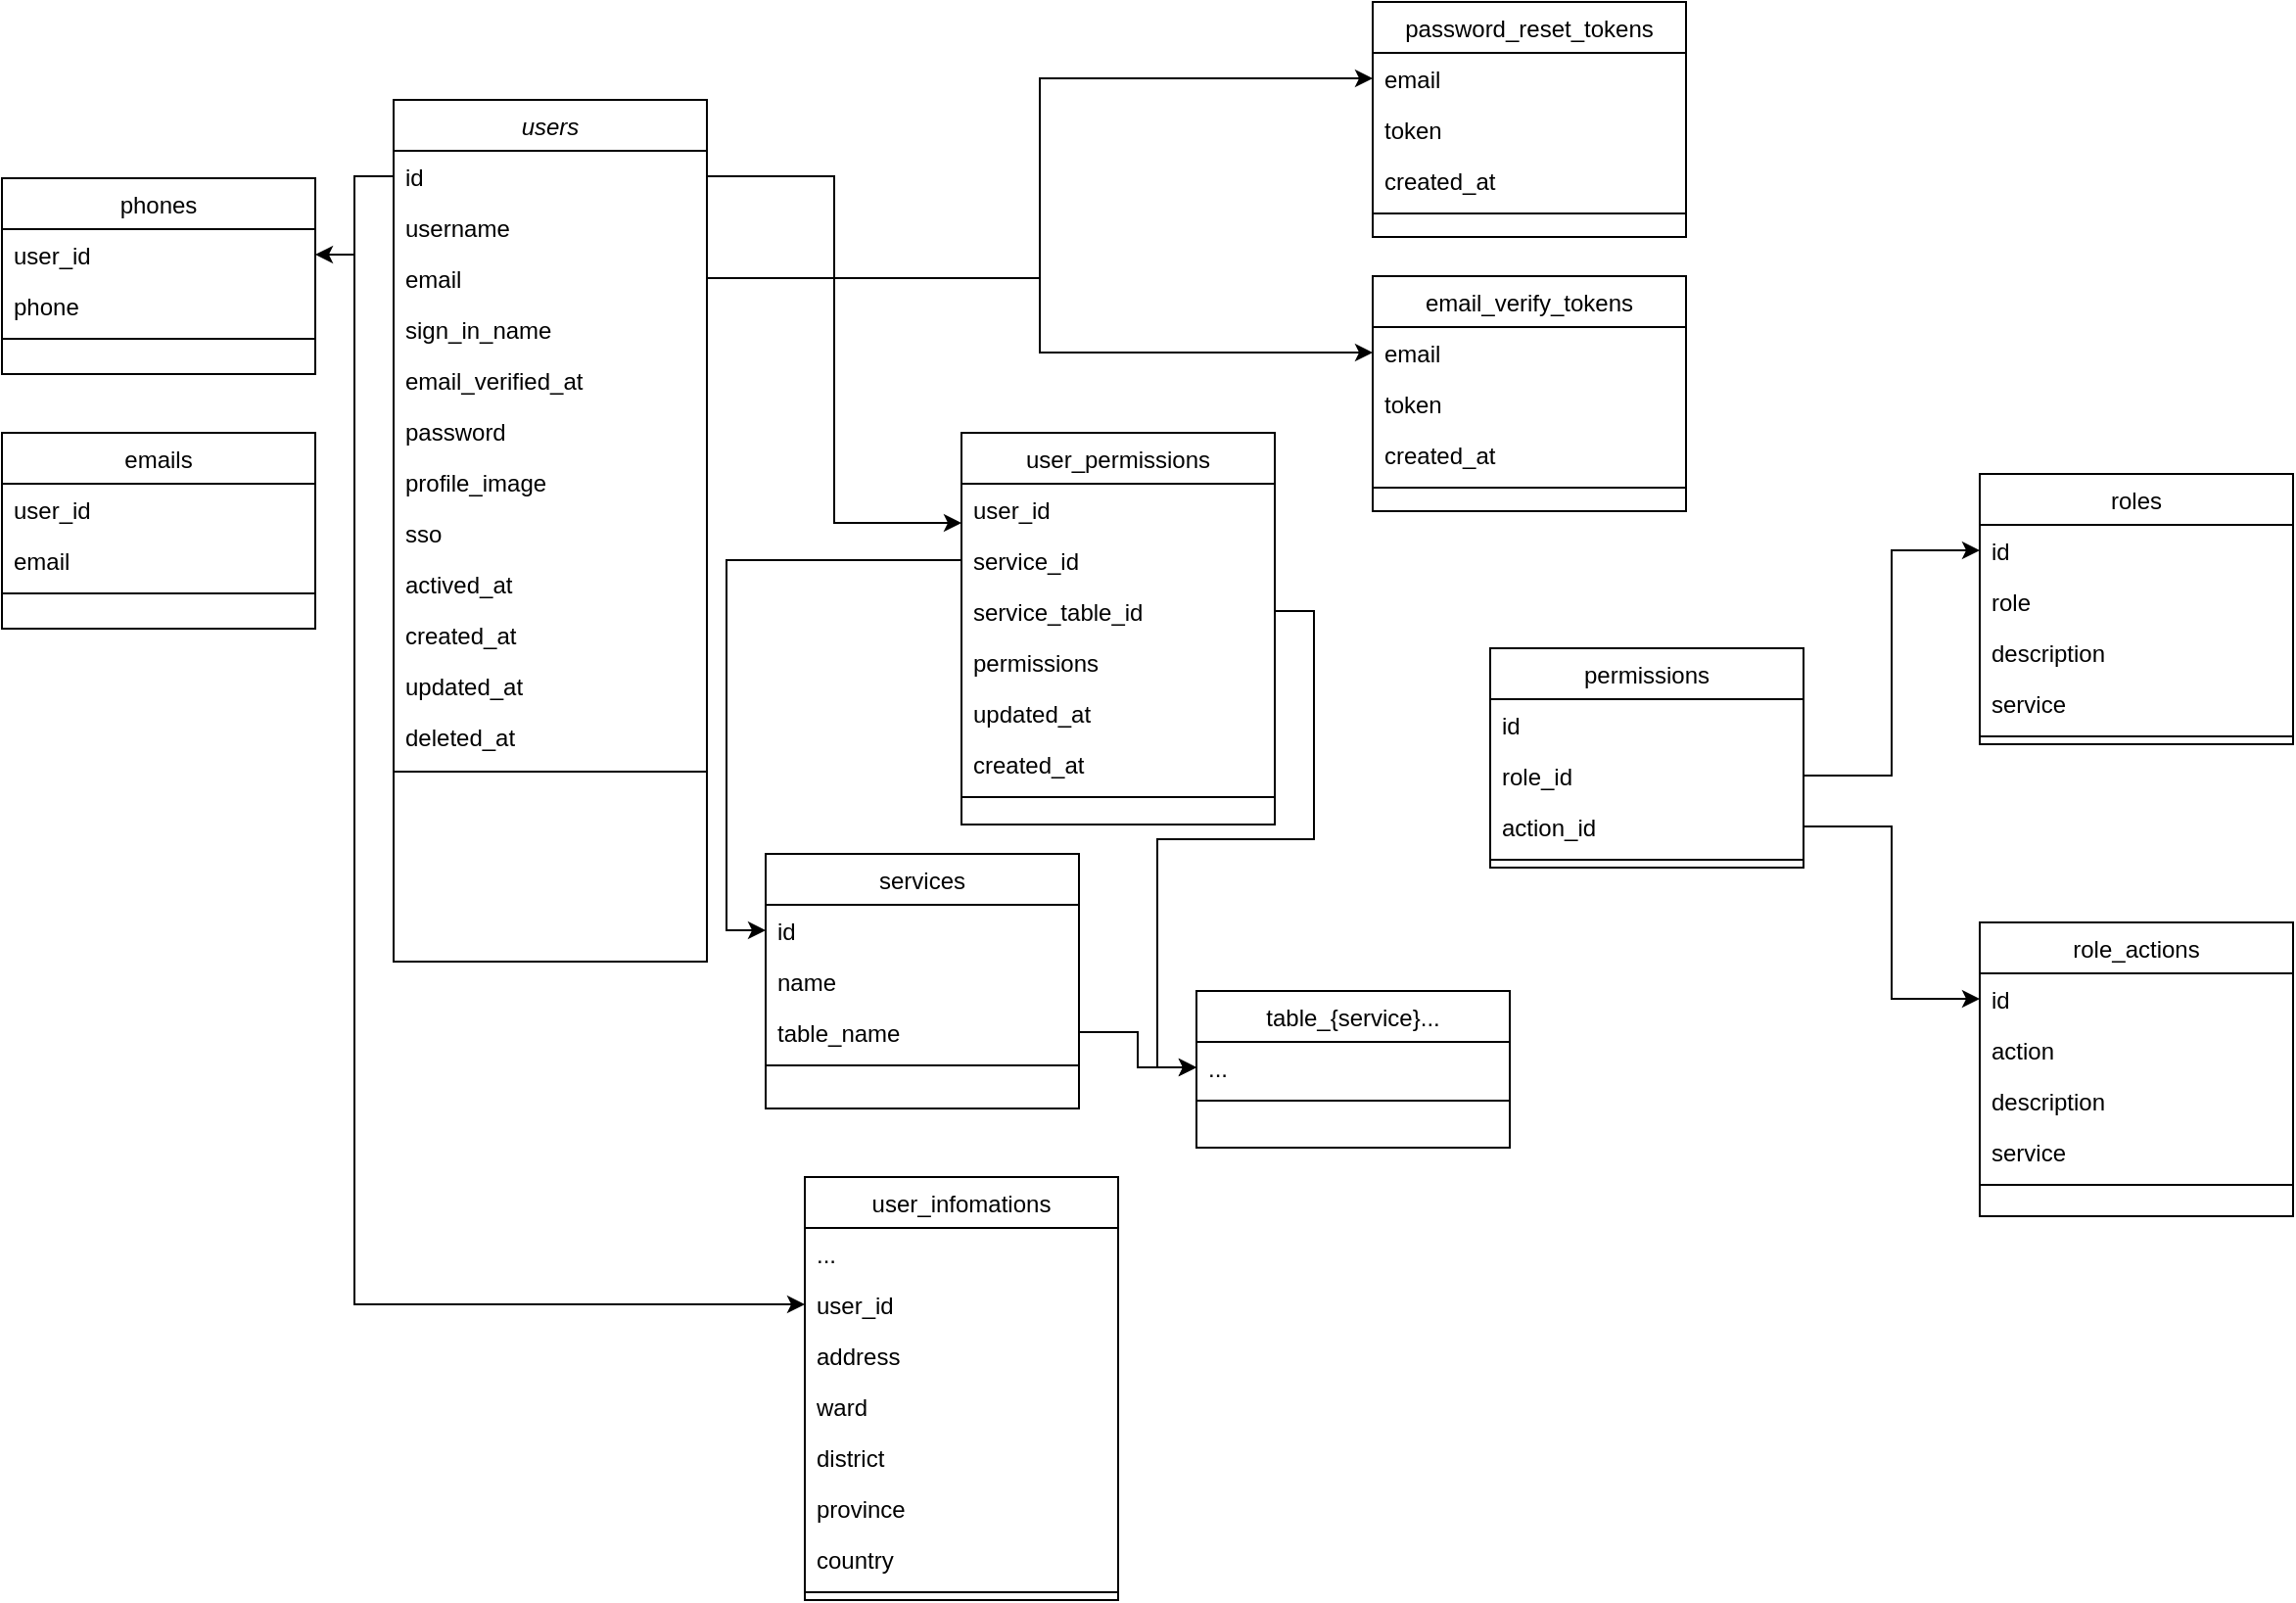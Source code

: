 <mxfile version="21.3.2" type="github">
  <diagram id="C5RBs43oDa-KdzZeNtuy" name="Page-1">
    <mxGraphModel dx="2261" dy="820" grid="1" gridSize="10" guides="1" tooltips="1" connect="1" arrows="1" fold="1" page="1" pageScale="1" pageWidth="827" pageHeight="1169" math="0" shadow="0">
      <root>
        <mxCell id="WIyWlLk6GJQsqaUBKTNV-0" />
        <mxCell id="WIyWlLk6GJQsqaUBKTNV-1" parent="WIyWlLk6GJQsqaUBKTNV-0" />
        <mxCell id="zkfFHV4jXpPFQw0GAbJ--0" value="users" style="swimlane;fontStyle=2;align=center;verticalAlign=top;childLayout=stackLayout;horizontal=1;startSize=26;horizontalStack=0;resizeParent=1;resizeLast=0;collapsible=1;marginBottom=0;rounded=0;shadow=0;strokeWidth=1;" parent="WIyWlLk6GJQsqaUBKTNV-1" vertex="1">
          <mxGeometry x="-170" y="70" width="160" height="440" as="geometry">
            <mxRectangle x="230" y="140" width="160" height="26" as="alternateBounds" />
          </mxGeometry>
        </mxCell>
        <mxCell id="RLbmCJfDcxpcLF4Z7R00-51" value="id" style="text;align=left;verticalAlign=top;spacingLeft=4;spacingRight=4;overflow=hidden;rotatable=0;points=[[0,0.5],[1,0.5]];portConstraint=eastwest;" vertex="1" parent="zkfFHV4jXpPFQw0GAbJ--0">
          <mxGeometry y="26" width="160" height="26" as="geometry" />
        </mxCell>
        <mxCell id="zkfFHV4jXpPFQw0GAbJ--1" value="username" style="text;align=left;verticalAlign=top;spacingLeft=4;spacingRight=4;overflow=hidden;rotatable=0;points=[[0,0.5],[1,0.5]];portConstraint=eastwest;" parent="zkfFHV4jXpPFQw0GAbJ--0" vertex="1">
          <mxGeometry y="52" width="160" height="26" as="geometry" />
        </mxCell>
        <mxCell id="zkfFHV4jXpPFQw0GAbJ--2" value="email" style="text;align=left;verticalAlign=top;spacingLeft=4;spacingRight=4;overflow=hidden;rotatable=0;points=[[0,0.5],[1,0.5]];portConstraint=eastwest;rounded=0;shadow=0;html=0;" parent="zkfFHV4jXpPFQw0GAbJ--0" vertex="1">
          <mxGeometry y="78" width="160" height="26" as="geometry" />
        </mxCell>
        <mxCell id="zkfFHV4jXpPFQw0GAbJ--3" value="sign_in_name" style="text;align=left;verticalAlign=top;spacingLeft=4;spacingRight=4;overflow=hidden;rotatable=0;points=[[0,0.5],[1,0.5]];portConstraint=eastwest;rounded=0;shadow=0;html=0;" parent="zkfFHV4jXpPFQw0GAbJ--0" vertex="1">
          <mxGeometry y="104" width="160" height="26" as="geometry" />
        </mxCell>
        <mxCell id="zkfFHV4jXpPFQw0GAbJ--5" value="email_verified_at" style="text;align=left;verticalAlign=top;spacingLeft=4;spacingRight=4;overflow=hidden;rotatable=0;points=[[0,0.5],[1,0.5]];portConstraint=eastwest;" parent="zkfFHV4jXpPFQw0GAbJ--0" vertex="1">
          <mxGeometry y="130" width="160" height="26" as="geometry" />
        </mxCell>
        <mxCell id="RLbmCJfDcxpcLF4Z7R00-2" value="password" style="text;align=left;verticalAlign=top;spacingLeft=4;spacingRight=4;overflow=hidden;rotatable=0;points=[[0,0.5],[1,0.5]];portConstraint=eastwest;" vertex="1" parent="zkfFHV4jXpPFQw0GAbJ--0">
          <mxGeometry y="156" width="160" height="26" as="geometry" />
        </mxCell>
        <mxCell id="RLbmCJfDcxpcLF4Z7R00-3" value="profile_image" style="text;align=left;verticalAlign=top;spacingLeft=4;spacingRight=4;overflow=hidden;rotatable=0;points=[[0,0.5],[1,0.5]];portConstraint=eastwest;" vertex="1" parent="zkfFHV4jXpPFQw0GAbJ--0">
          <mxGeometry y="182" width="160" height="26" as="geometry" />
        </mxCell>
        <mxCell id="RLbmCJfDcxpcLF4Z7R00-6" value="sso" style="text;align=left;verticalAlign=top;spacingLeft=4;spacingRight=4;overflow=hidden;rotatable=0;points=[[0,0.5],[1,0.5]];portConstraint=eastwest;" vertex="1" parent="zkfFHV4jXpPFQw0GAbJ--0">
          <mxGeometry y="208" width="160" height="26" as="geometry" />
        </mxCell>
        <mxCell id="RLbmCJfDcxpcLF4Z7R00-12" value="actived_at" style="text;align=left;verticalAlign=top;spacingLeft=4;spacingRight=4;overflow=hidden;rotatable=0;points=[[0,0.5],[1,0.5]];portConstraint=eastwest;rounded=0;shadow=0;html=0;" vertex="1" parent="zkfFHV4jXpPFQw0GAbJ--0">
          <mxGeometry y="234" width="160" height="26" as="geometry" />
        </mxCell>
        <mxCell id="RLbmCJfDcxpcLF4Z7R00-9" value="created_at" style="text;align=left;verticalAlign=top;spacingLeft=4;spacingRight=4;overflow=hidden;rotatable=0;points=[[0,0.5],[1,0.5]];portConstraint=eastwest;rounded=0;shadow=0;html=0;" vertex="1" parent="zkfFHV4jXpPFQw0GAbJ--0">
          <mxGeometry y="260" width="160" height="26" as="geometry" />
        </mxCell>
        <mxCell id="RLbmCJfDcxpcLF4Z7R00-10" value="updated_at" style="text;align=left;verticalAlign=top;spacingLeft=4;spacingRight=4;overflow=hidden;rotatable=0;points=[[0,0.5],[1,0.5]];portConstraint=eastwest;rounded=0;shadow=0;html=0;" vertex="1" parent="zkfFHV4jXpPFQw0GAbJ--0">
          <mxGeometry y="286" width="160" height="26" as="geometry" />
        </mxCell>
        <mxCell id="RLbmCJfDcxpcLF4Z7R00-11" value="deleted_at" style="text;align=left;verticalAlign=top;spacingLeft=4;spacingRight=4;overflow=hidden;rotatable=0;points=[[0,0.5],[1,0.5]];portConstraint=eastwest;rounded=0;shadow=0;html=0;" vertex="1" parent="zkfFHV4jXpPFQw0GAbJ--0">
          <mxGeometry y="312" width="160" height="26" as="geometry" />
        </mxCell>
        <mxCell id="zkfFHV4jXpPFQw0GAbJ--4" value="" style="line;html=1;strokeWidth=1;align=left;verticalAlign=middle;spacingTop=-1;spacingLeft=3;spacingRight=3;rotatable=0;labelPosition=right;points=[];portConstraint=eastwest;" parent="zkfFHV4jXpPFQw0GAbJ--0" vertex="1">
          <mxGeometry y="338" width="160" height="10" as="geometry" />
        </mxCell>
        <mxCell id="zkfFHV4jXpPFQw0GAbJ--6" value="roles" style="swimlane;fontStyle=0;align=center;verticalAlign=top;childLayout=stackLayout;horizontal=1;startSize=26;horizontalStack=0;resizeParent=1;resizeLast=0;collapsible=1;marginBottom=0;rounded=0;shadow=0;strokeWidth=1;" parent="WIyWlLk6GJQsqaUBKTNV-1" vertex="1">
          <mxGeometry x="640" y="261" width="160" height="138" as="geometry">
            <mxRectangle x="130" y="380" width="160" height="26" as="alternateBounds" />
          </mxGeometry>
        </mxCell>
        <mxCell id="zkfFHV4jXpPFQw0GAbJ--7" value="id" style="text;align=left;verticalAlign=top;spacingLeft=4;spacingRight=4;overflow=hidden;rotatable=0;points=[[0,0.5],[1,0.5]];portConstraint=eastwest;" parent="zkfFHV4jXpPFQw0GAbJ--6" vertex="1">
          <mxGeometry y="26" width="160" height="26" as="geometry" />
        </mxCell>
        <mxCell id="zkfFHV4jXpPFQw0GAbJ--8" value="role" style="text;align=left;verticalAlign=top;spacingLeft=4;spacingRight=4;overflow=hidden;rotatable=0;points=[[0,0.5],[1,0.5]];portConstraint=eastwest;rounded=0;shadow=0;html=0;" parent="zkfFHV4jXpPFQw0GAbJ--6" vertex="1">
          <mxGeometry y="52" width="160" height="26" as="geometry" />
        </mxCell>
        <mxCell id="RLbmCJfDcxpcLF4Z7R00-55" value="description" style="text;align=left;verticalAlign=top;spacingLeft=4;spacingRight=4;overflow=hidden;rotatable=0;points=[[0,0.5],[1,0.5]];portConstraint=eastwest;rounded=0;shadow=0;html=0;" vertex="1" parent="zkfFHV4jXpPFQw0GAbJ--6">
          <mxGeometry y="78" width="160" height="26" as="geometry" />
        </mxCell>
        <mxCell id="RLbmCJfDcxpcLF4Z7R00-67" value="service" style="text;align=left;verticalAlign=top;spacingLeft=4;spacingRight=4;overflow=hidden;rotatable=0;points=[[0,0.5],[1,0.5]];portConstraint=eastwest;" vertex="1" parent="zkfFHV4jXpPFQw0GAbJ--6">
          <mxGeometry y="104" width="160" height="26" as="geometry" />
        </mxCell>
        <mxCell id="zkfFHV4jXpPFQw0GAbJ--9" value="" style="line;html=1;strokeWidth=1;align=left;verticalAlign=middle;spacingTop=-1;spacingLeft=3;spacingRight=3;rotatable=0;labelPosition=right;points=[];portConstraint=eastwest;" parent="zkfFHV4jXpPFQw0GAbJ--6" vertex="1">
          <mxGeometry y="130" width="160" height="8" as="geometry" />
        </mxCell>
        <mxCell id="RLbmCJfDcxpcLF4Z7R00-20" value="password_reset_tokens" style="swimlane;fontStyle=0;align=center;verticalAlign=top;childLayout=stackLayout;horizontal=1;startSize=26;horizontalStack=0;resizeParent=1;resizeLast=0;collapsible=1;marginBottom=0;rounded=0;shadow=0;strokeWidth=1;" vertex="1" parent="WIyWlLk6GJQsqaUBKTNV-1">
          <mxGeometry x="330" y="20" width="160" height="120" as="geometry">
            <mxRectangle x="550" y="140" width="160" height="26" as="alternateBounds" />
          </mxGeometry>
        </mxCell>
        <mxCell id="RLbmCJfDcxpcLF4Z7R00-21" value="email" style="text;align=left;verticalAlign=top;spacingLeft=4;spacingRight=4;overflow=hidden;rotatable=0;points=[[0,0.5],[1,0.5]];portConstraint=eastwest;" vertex="1" parent="RLbmCJfDcxpcLF4Z7R00-20">
          <mxGeometry y="26" width="160" height="26" as="geometry" />
        </mxCell>
        <mxCell id="RLbmCJfDcxpcLF4Z7R00-22" value="token" style="text;align=left;verticalAlign=top;spacingLeft=4;spacingRight=4;overflow=hidden;rotatable=0;points=[[0,0.5],[1,0.5]];portConstraint=eastwest;rounded=0;shadow=0;html=0;" vertex="1" parent="RLbmCJfDcxpcLF4Z7R00-20">
          <mxGeometry y="52" width="160" height="26" as="geometry" />
        </mxCell>
        <mxCell id="RLbmCJfDcxpcLF4Z7R00-23" value="created_at" style="text;align=left;verticalAlign=top;spacingLeft=4;spacingRight=4;overflow=hidden;rotatable=0;points=[[0,0.5],[1,0.5]];portConstraint=eastwest;rounded=0;shadow=0;html=0;" vertex="1" parent="RLbmCJfDcxpcLF4Z7R00-20">
          <mxGeometry y="78" width="160" height="26" as="geometry" />
        </mxCell>
        <mxCell id="RLbmCJfDcxpcLF4Z7R00-26" value="" style="line;html=1;strokeWidth=1;align=left;verticalAlign=middle;spacingTop=-1;spacingLeft=3;spacingRight=3;rotatable=0;labelPosition=right;points=[];portConstraint=eastwest;" vertex="1" parent="RLbmCJfDcxpcLF4Z7R00-20">
          <mxGeometry y="104" width="160" height="8" as="geometry" />
        </mxCell>
        <mxCell id="RLbmCJfDcxpcLF4Z7R00-29" value="email_verify_tokens" style="swimlane;fontStyle=0;align=center;verticalAlign=top;childLayout=stackLayout;horizontal=1;startSize=26;horizontalStack=0;resizeParent=1;resizeLast=0;collapsible=1;marginBottom=0;rounded=0;shadow=0;strokeWidth=1;" vertex="1" parent="WIyWlLk6GJQsqaUBKTNV-1">
          <mxGeometry x="330" y="160" width="160" height="120" as="geometry">
            <mxRectangle x="340" y="380" width="170" height="26" as="alternateBounds" />
          </mxGeometry>
        </mxCell>
        <mxCell id="RLbmCJfDcxpcLF4Z7R00-30" value="email" style="text;align=left;verticalAlign=top;spacingLeft=4;spacingRight=4;overflow=hidden;rotatable=0;points=[[0,0.5],[1,0.5]];portConstraint=eastwest;" vertex="1" parent="RLbmCJfDcxpcLF4Z7R00-29">
          <mxGeometry y="26" width="160" height="26" as="geometry" />
        </mxCell>
        <mxCell id="RLbmCJfDcxpcLF4Z7R00-32" value="token" style="text;align=left;verticalAlign=top;spacingLeft=4;spacingRight=4;overflow=hidden;rotatable=0;points=[[0,0.5],[1,0.5]];portConstraint=eastwest;rounded=0;shadow=0;html=0;" vertex="1" parent="RLbmCJfDcxpcLF4Z7R00-29">
          <mxGeometry y="52" width="160" height="26" as="geometry" />
        </mxCell>
        <mxCell id="RLbmCJfDcxpcLF4Z7R00-33" value="created_at" style="text;align=left;verticalAlign=top;spacingLeft=4;spacingRight=4;overflow=hidden;rotatable=0;points=[[0,0.5],[1,0.5]];portConstraint=eastwest;rounded=0;shadow=0;html=0;" vertex="1" parent="RLbmCJfDcxpcLF4Z7R00-29">
          <mxGeometry y="78" width="160" height="26" as="geometry" />
        </mxCell>
        <mxCell id="RLbmCJfDcxpcLF4Z7R00-31" value="" style="line;html=1;strokeWidth=1;align=left;verticalAlign=middle;spacingTop=-1;spacingLeft=3;spacingRight=3;rotatable=0;labelPosition=right;points=[];portConstraint=eastwest;" vertex="1" parent="RLbmCJfDcxpcLF4Z7R00-29">
          <mxGeometry y="104" width="160" height="8" as="geometry" />
        </mxCell>
        <mxCell id="RLbmCJfDcxpcLF4Z7R00-34" value="user_permissions" style="swimlane;fontStyle=0;align=center;verticalAlign=top;childLayout=stackLayout;horizontal=1;startSize=26;horizontalStack=0;resizeParent=1;resizeLast=0;collapsible=1;marginBottom=0;rounded=0;shadow=0;strokeWidth=1;" vertex="1" parent="WIyWlLk6GJQsqaUBKTNV-1">
          <mxGeometry x="120" y="240" width="160" height="200" as="geometry">
            <mxRectangle x="340" y="380" width="170" height="26" as="alternateBounds" />
          </mxGeometry>
        </mxCell>
        <mxCell id="RLbmCJfDcxpcLF4Z7R00-35" value="user_id" style="text;align=left;verticalAlign=top;spacingLeft=4;spacingRight=4;overflow=hidden;rotatable=0;points=[[0,0.5],[1,0.5]];portConstraint=eastwest;" vertex="1" parent="RLbmCJfDcxpcLF4Z7R00-34">
          <mxGeometry y="26" width="160" height="26" as="geometry" />
        </mxCell>
        <mxCell id="RLbmCJfDcxpcLF4Z7R00-4" value="service_id" style="text;align=left;verticalAlign=top;spacingLeft=4;spacingRight=4;overflow=hidden;rotatable=0;points=[[0,0.5],[1,0.5]];portConstraint=eastwest;" vertex="1" parent="RLbmCJfDcxpcLF4Z7R00-34">
          <mxGeometry y="52" width="160" height="26" as="geometry" />
        </mxCell>
        <mxCell id="RLbmCJfDcxpcLF4Z7R00-5" value="service_table_id" style="text;align=left;verticalAlign=top;spacingLeft=4;spacingRight=4;overflow=hidden;rotatable=0;points=[[0,0.5],[1,0.5]];portConstraint=eastwest;" vertex="1" parent="RLbmCJfDcxpcLF4Z7R00-34">
          <mxGeometry y="78" width="160" height="26" as="geometry" />
        </mxCell>
        <mxCell id="RLbmCJfDcxpcLF4Z7R00-36" value="permissions" style="text;align=left;verticalAlign=top;spacingLeft=4;spacingRight=4;overflow=hidden;rotatable=0;points=[[0,0.5],[1,0.5]];portConstraint=eastwest;rounded=0;shadow=0;html=0;" vertex="1" parent="RLbmCJfDcxpcLF4Z7R00-34">
          <mxGeometry y="104" width="160" height="26" as="geometry" />
        </mxCell>
        <mxCell id="RLbmCJfDcxpcLF4Z7R00-39" value="updated_at" style="text;align=left;verticalAlign=top;spacingLeft=4;spacingRight=4;overflow=hidden;rotatable=0;points=[[0,0.5],[1,0.5]];portConstraint=eastwest;rounded=0;shadow=0;html=0;" vertex="1" parent="RLbmCJfDcxpcLF4Z7R00-34">
          <mxGeometry y="130" width="160" height="26" as="geometry" />
        </mxCell>
        <mxCell id="RLbmCJfDcxpcLF4Z7R00-37" value="created_at" style="text;align=left;verticalAlign=top;spacingLeft=4;spacingRight=4;overflow=hidden;rotatable=0;points=[[0,0.5],[1,0.5]];portConstraint=eastwest;rounded=0;shadow=0;html=0;" vertex="1" parent="RLbmCJfDcxpcLF4Z7R00-34">
          <mxGeometry y="156" width="160" height="26" as="geometry" />
        </mxCell>
        <mxCell id="RLbmCJfDcxpcLF4Z7R00-38" value="" style="line;html=1;strokeWidth=1;align=left;verticalAlign=middle;spacingTop=-1;spacingLeft=3;spacingRight=3;rotatable=0;labelPosition=right;points=[];portConstraint=eastwest;" vertex="1" parent="RLbmCJfDcxpcLF4Z7R00-34">
          <mxGeometry y="182" width="160" height="8" as="geometry" />
        </mxCell>
        <mxCell id="RLbmCJfDcxpcLF4Z7R00-49" style="edgeStyle=orthogonalEdgeStyle;rounded=0;orthogonalLoop=1;jettySize=auto;html=1;exitX=1;exitY=0.5;exitDx=0;exitDy=0;entryX=0;entryY=0.5;entryDx=0;entryDy=0;" edge="1" parent="WIyWlLk6GJQsqaUBKTNV-1" source="zkfFHV4jXpPFQw0GAbJ--2" target="RLbmCJfDcxpcLF4Z7R00-21">
          <mxGeometry relative="1" as="geometry" />
        </mxCell>
        <mxCell id="RLbmCJfDcxpcLF4Z7R00-50" style="edgeStyle=orthogonalEdgeStyle;rounded=0;orthogonalLoop=1;jettySize=auto;html=1;exitX=1;exitY=0.5;exitDx=0;exitDy=0;entryX=0;entryY=0.5;entryDx=0;entryDy=0;" edge="1" parent="WIyWlLk6GJQsqaUBKTNV-1" source="zkfFHV4jXpPFQw0GAbJ--2" target="RLbmCJfDcxpcLF4Z7R00-30">
          <mxGeometry relative="1" as="geometry" />
        </mxCell>
        <mxCell id="RLbmCJfDcxpcLF4Z7R00-54" style="edgeStyle=orthogonalEdgeStyle;rounded=0;orthogonalLoop=1;jettySize=auto;html=1;exitX=1;exitY=0.5;exitDx=0;exitDy=0;entryX=0;entryY=0.769;entryDx=0;entryDy=0;entryPerimeter=0;" edge="1" parent="WIyWlLk6GJQsqaUBKTNV-1" source="RLbmCJfDcxpcLF4Z7R00-51" target="RLbmCJfDcxpcLF4Z7R00-35">
          <mxGeometry relative="1" as="geometry" />
        </mxCell>
        <mxCell id="RLbmCJfDcxpcLF4Z7R00-56" value="role_actions" style="swimlane;fontStyle=0;align=center;verticalAlign=top;childLayout=stackLayout;horizontal=1;startSize=26;horizontalStack=0;resizeParent=1;resizeLast=0;collapsible=1;marginBottom=0;rounded=0;shadow=0;strokeWidth=1;" vertex="1" parent="WIyWlLk6GJQsqaUBKTNV-1">
          <mxGeometry x="640" y="490" width="160" height="150" as="geometry">
            <mxRectangle x="130" y="380" width="160" height="26" as="alternateBounds" />
          </mxGeometry>
        </mxCell>
        <mxCell id="RLbmCJfDcxpcLF4Z7R00-57" value="id" style="text;align=left;verticalAlign=top;spacingLeft=4;spacingRight=4;overflow=hidden;rotatable=0;points=[[0,0.5],[1,0.5]];portConstraint=eastwest;" vertex="1" parent="RLbmCJfDcxpcLF4Z7R00-56">
          <mxGeometry y="26" width="160" height="26" as="geometry" />
        </mxCell>
        <mxCell id="RLbmCJfDcxpcLF4Z7R00-58" value="action" style="text;align=left;verticalAlign=top;spacingLeft=4;spacingRight=4;overflow=hidden;rotatable=0;points=[[0,0.5],[1,0.5]];portConstraint=eastwest;rounded=0;shadow=0;html=0;" vertex="1" parent="RLbmCJfDcxpcLF4Z7R00-56">
          <mxGeometry y="52" width="160" height="26" as="geometry" />
        </mxCell>
        <mxCell id="RLbmCJfDcxpcLF4Z7R00-59" value="description" style="text;align=left;verticalAlign=top;spacingLeft=4;spacingRight=4;overflow=hidden;rotatable=0;points=[[0,0.5],[1,0.5]];portConstraint=eastwest;rounded=0;shadow=0;html=0;" vertex="1" parent="RLbmCJfDcxpcLF4Z7R00-56">
          <mxGeometry y="78" width="160" height="26" as="geometry" />
        </mxCell>
        <mxCell id="RLbmCJfDcxpcLF4Z7R00-68" value="service" style="text;align=left;verticalAlign=top;spacingLeft=4;spacingRight=4;overflow=hidden;rotatable=0;points=[[0,0.5],[1,0.5]];portConstraint=eastwest;" vertex="1" parent="RLbmCJfDcxpcLF4Z7R00-56">
          <mxGeometry y="104" width="160" height="26" as="geometry" />
        </mxCell>
        <mxCell id="RLbmCJfDcxpcLF4Z7R00-60" value="" style="line;html=1;strokeWidth=1;align=left;verticalAlign=middle;spacingTop=-1;spacingLeft=3;spacingRight=3;rotatable=0;labelPosition=right;points=[];portConstraint=eastwest;" vertex="1" parent="RLbmCJfDcxpcLF4Z7R00-56">
          <mxGeometry y="130" width="160" height="8" as="geometry" />
        </mxCell>
        <mxCell id="RLbmCJfDcxpcLF4Z7R00-61" value="permissions" style="swimlane;fontStyle=0;align=center;verticalAlign=top;childLayout=stackLayout;horizontal=1;startSize=26;horizontalStack=0;resizeParent=1;resizeLast=0;collapsible=1;marginBottom=0;rounded=0;shadow=0;strokeWidth=1;" vertex="1" parent="WIyWlLk6GJQsqaUBKTNV-1">
          <mxGeometry x="390" y="350" width="160" height="112" as="geometry">
            <mxRectangle x="340" y="380" width="170" height="26" as="alternateBounds" />
          </mxGeometry>
        </mxCell>
        <mxCell id="RLbmCJfDcxpcLF4Z7R00-86" value="id" style="text;align=left;verticalAlign=top;spacingLeft=4;spacingRight=4;overflow=hidden;rotatable=0;points=[[0,0.5],[1,0.5]];portConstraint=eastwest;" vertex="1" parent="RLbmCJfDcxpcLF4Z7R00-61">
          <mxGeometry y="26" width="160" height="26" as="geometry" />
        </mxCell>
        <mxCell id="RLbmCJfDcxpcLF4Z7R00-62" value="role_id" style="text;align=left;verticalAlign=top;spacingLeft=4;spacingRight=4;overflow=hidden;rotatable=0;points=[[0,0.5],[1,0.5]];portConstraint=eastwest;" vertex="1" parent="RLbmCJfDcxpcLF4Z7R00-61">
          <mxGeometry y="52" width="160" height="26" as="geometry" />
        </mxCell>
        <mxCell id="RLbmCJfDcxpcLF4Z7R00-64" value="action_id" style="text;align=left;verticalAlign=top;spacingLeft=4;spacingRight=4;overflow=hidden;rotatable=0;points=[[0,0.5],[1,0.5]];portConstraint=eastwest;" vertex="1" parent="RLbmCJfDcxpcLF4Z7R00-61">
          <mxGeometry y="78" width="160" height="26" as="geometry" />
        </mxCell>
        <mxCell id="RLbmCJfDcxpcLF4Z7R00-63" value="" style="line;html=1;strokeWidth=1;align=left;verticalAlign=middle;spacingTop=-1;spacingLeft=3;spacingRight=3;rotatable=0;labelPosition=right;points=[];portConstraint=eastwest;" vertex="1" parent="RLbmCJfDcxpcLF4Z7R00-61">
          <mxGeometry y="104" width="160" height="8" as="geometry" />
        </mxCell>
        <mxCell id="RLbmCJfDcxpcLF4Z7R00-65" style="edgeStyle=orthogonalEdgeStyle;rounded=0;orthogonalLoop=1;jettySize=auto;html=1;exitX=1;exitY=0.5;exitDx=0;exitDy=0;entryX=0;entryY=0.5;entryDx=0;entryDy=0;" edge="1" parent="WIyWlLk6GJQsqaUBKTNV-1" source="RLbmCJfDcxpcLF4Z7R00-62" target="zkfFHV4jXpPFQw0GAbJ--7">
          <mxGeometry relative="1" as="geometry" />
        </mxCell>
        <mxCell id="RLbmCJfDcxpcLF4Z7R00-66" style="edgeStyle=orthogonalEdgeStyle;rounded=0;orthogonalLoop=1;jettySize=auto;html=1;exitX=1;exitY=0.5;exitDx=0;exitDy=0;entryX=0;entryY=0.5;entryDx=0;entryDy=0;" edge="1" parent="WIyWlLk6GJQsqaUBKTNV-1" source="RLbmCJfDcxpcLF4Z7R00-64" target="RLbmCJfDcxpcLF4Z7R00-57">
          <mxGeometry relative="1" as="geometry" />
        </mxCell>
        <mxCell id="RLbmCJfDcxpcLF4Z7R00-69" value="services" style="swimlane;fontStyle=0;align=center;verticalAlign=top;childLayout=stackLayout;horizontal=1;startSize=26;horizontalStack=0;resizeParent=1;resizeLast=0;collapsible=1;marginBottom=0;rounded=0;shadow=0;strokeWidth=1;" vertex="1" parent="WIyWlLk6GJQsqaUBKTNV-1">
          <mxGeometry x="20" y="455" width="160" height="130" as="geometry">
            <mxRectangle x="550" y="140" width="160" height="26" as="alternateBounds" />
          </mxGeometry>
        </mxCell>
        <mxCell id="RLbmCJfDcxpcLF4Z7R00-70" value="id" style="text;align=left;verticalAlign=top;spacingLeft=4;spacingRight=4;overflow=hidden;rotatable=0;points=[[0,0.5],[1,0.5]];portConstraint=eastwest;" vertex="1" parent="RLbmCJfDcxpcLF4Z7R00-69">
          <mxGeometry y="26" width="160" height="26" as="geometry" />
        </mxCell>
        <mxCell id="RLbmCJfDcxpcLF4Z7R00-71" value="name" style="text;align=left;verticalAlign=top;spacingLeft=4;spacingRight=4;overflow=hidden;rotatable=0;points=[[0,0.5],[1,0.5]];portConstraint=eastwest;rounded=0;shadow=0;html=0;" vertex="1" parent="RLbmCJfDcxpcLF4Z7R00-69">
          <mxGeometry y="52" width="160" height="26" as="geometry" />
        </mxCell>
        <mxCell id="RLbmCJfDcxpcLF4Z7R00-72" value="table_name" style="text;align=left;verticalAlign=top;spacingLeft=4;spacingRight=4;overflow=hidden;rotatable=0;points=[[0,0.5],[1,0.5]];portConstraint=eastwest;rounded=0;shadow=0;html=0;" vertex="1" parent="RLbmCJfDcxpcLF4Z7R00-69">
          <mxGeometry y="78" width="160" height="26" as="geometry" />
        </mxCell>
        <mxCell id="RLbmCJfDcxpcLF4Z7R00-75" value="" style="line;html=1;strokeWidth=1;align=left;verticalAlign=middle;spacingTop=-1;spacingLeft=3;spacingRight=3;rotatable=0;labelPosition=right;points=[];portConstraint=eastwest;" vertex="1" parent="RLbmCJfDcxpcLF4Z7R00-69">
          <mxGeometry y="104" width="160" height="8" as="geometry" />
        </mxCell>
        <mxCell id="RLbmCJfDcxpcLF4Z7R00-78" value="table_{service}..." style="swimlane;fontStyle=0;align=center;verticalAlign=top;childLayout=stackLayout;horizontal=1;startSize=26;horizontalStack=0;resizeParent=1;resizeLast=0;collapsible=1;marginBottom=0;rounded=0;shadow=0;strokeWidth=1;" vertex="1" parent="WIyWlLk6GJQsqaUBKTNV-1">
          <mxGeometry x="240" y="525" width="160" height="80" as="geometry">
            <mxRectangle x="550" y="140" width="160" height="26" as="alternateBounds" />
          </mxGeometry>
        </mxCell>
        <mxCell id="RLbmCJfDcxpcLF4Z7R00-81" value="..." style="text;align=left;verticalAlign=top;spacingLeft=4;spacingRight=4;overflow=hidden;rotatable=0;points=[[0,0.5],[1,0.5]];portConstraint=eastwest;rounded=0;shadow=0;html=0;" vertex="1" parent="RLbmCJfDcxpcLF4Z7R00-78">
          <mxGeometry y="26" width="160" height="26" as="geometry" />
        </mxCell>
        <mxCell id="RLbmCJfDcxpcLF4Z7R00-82" value="" style="line;html=1;strokeWidth=1;align=left;verticalAlign=middle;spacingTop=-1;spacingLeft=3;spacingRight=3;rotatable=0;labelPosition=right;points=[];portConstraint=eastwest;" vertex="1" parent="RLbmCJfDcxpcLF4Z7R00-78">
          <mxGeometry y="52" width="160" height="8" as="geometry" />
        </mxCell>
        <mxCell id="RLbmCJfDcxpcLF4Z7R00-83" style="edgeStyle=orthogonalEdgeStyle;rounded=0;orthogonalLoop=1;jettySize=auto;html=1;exitX=1;exitY=0.5;exitDx=0;exitDy=0;entryX=0;entryY=0.5;entryDx=0;entryDy=0;" edge="1" parent="WIyWlLk6GJQsqaUBKTNV-1" source="RLbmCJfDcxpcLF4Z7R00-72" target="RLbmCJfDcxpcLF4Z7R00-81">
          <mxGeometry relative="1" as="geometry" />
        </mxCell>
        <mxCell id="RLbmCJfDcxpcLF4Z7R00-84" style="edgeStyle=orthogonalEdgeStyle;rounded=0;orthogonalLoop=1;jettySize=auto;html=1;exitX=0;exitY=0.5;exitDx=0;exitDy=0;entryX=0;entryY=0.5;entryDx=0;entryDy=0;" edge="1" parent="WIyWlLk6GJQsqaUBKTNV-1" source="RLbmCJfDcxpcLF4Z7R00-4" target="RLbmCJfDcxpcLF4Z7R00-70">
          <mxGeometry relative="1" as="geometry" />
        </mxCell>
        <mxCell id="RLbmCJfDcxpcLF4Z7R00-85" style="edgeStyle=orthogonalEdgeStyle;rounded=0;orthogonalLoop=1;jettySize=auto;html=1;exitX=1;exitY=0.5;exitDx=0;exitDy=0;entryX=0;entryY=0.5;entryDx=0;entryDy=0;" edge="1" parent="WIyWlLk6GJQsqaUBKTNV-1" source="RLbmCJfDcxpcLF4Z7R00-5" target="RLbmCJfDcxpcLF4Z7R00-81">
          <mxGeometry relative="1" as="geometry" />
        </mxCell>
        <mxCell id="RLbmCJfDcxpcLF4Z7R00-87" value="user_infomations" style="swimlane;fontStyle=0;align=center;verticalAlign=top;childLayout=stackLayout;horizontal=1;startSize=26;horizontalStack=0;resizeParent=1;resizeLast=0;collapsible=1;marginBottom=0;rounded=0;shadow=0;strokeWidth=1;" vertex="1" parent="WIyWlLk6GJQsqaUBKTNV-1">
          <mxGeometry x="40" y="620" width="160" height="216" as="geometry">
            <mxRectangle x="550" y="140" width="160" height="26" as="alternateBounds" />
          </mxGeometry>
        </mxCell>
        <mxCell id="RLbmCJfDcxpcLF4Z7R00-88" value="..." style="text;align=left;verticalAlign=top;spacingLeft=4;spacingRight=4;overflow=hidden;rotatable=0;points=[[0,0.5],[1,0.5]];portConstraint=eastwest;" vertex="1" parent="RLbmCJfDcxpcLF4Z7R00-87">
          <mxGeometry y="26" width="160" height="26" as="geometry" />
        </mxCell>
        <mxCell id="RLbmCJfDcxpcLF4Z7R00-89" value="user_id" style="text;align=left;verticalAlign=top;spacingLeft=4;spacingRight=4;overflow=hidden;rotatable=0;points=[[0,0.5],[1,0.5]];portConstraint=eastwest;rounded=0;shadow=0;html=0;" vertex="1" parent="RLbmCJfDcxpcLF4Z7R00-87">
          <mxGeometry y="52" width="160" height="26" as="geometry" />
        </mxCell>
        <mxCell id="RLbmCJfDcxpcLF4Z7R00-90" value="address" style="text;align=left;verticalAlign=top;spacingLeft=4;spacingRight=4;overflow=hidden;rotatable=0;points=[[0,0.5],[1,0.5]];portConstraint=eastwest;rounded=0;shadow=0;html=0;" vertex="1" parent="RLbmCJfDcxpcLF4Z7R00-87">
          <mxGeometry y="78" width="160" height="26" as="geometry" />
        </mxCell>
        <mxCell id="RLbmCJfDcxpcLF4Z7R00-93" value="ward" style="text;align=left;verticalAlign=top;spacingLeft=4;spacingRight=4;overflow=hidden;rotatable=0;points=[[0,0.5],[1,0.5]];portConstraint=eastwest;rounded=0;shadow=0;html=0;" vertex="1" parent="RLbmCJfDcxpcLF4Z7R00-87">
          <mxGeometry y="104" width="160" height="26" as="geometry" />
        </mxCell>
        <mxCell id="RLbmCJfDcxpcLF4Z7R00-94" value="district" style="text;align=left;verticalAlign=top;spacingLeft=4;spacingRight=4;overflow=hidden;rotatable=0;points=[[0,0.5],[1,0.5]];portConstraint=eastwest;rounded=0;shadow=0;html=0;" vertex="1" parent="RLbmCJfDcxpcLF4Z7R00-87">
          <mxGeometry y="130" width="160" height="26" as="geometry" />
        </mxCell>
        <mxCell id="RLbmCJfDcxpcLF4Z7R00-95" value="province" style="text;align=left;verticalAlign=top;spacingLeft=4;spacingRight=4;overflow=hidden;rotatable=0;points=[[0,0.5],[1,0.5]];portConstraint=eastwest;rounded=0;shadow=0;html=0;" vertex="1" parent="RLbmCJfDcxpcLF4Z7R00-87">
          <mxGeometry y="156" width="160" height="26" as="geometry" />
        </mxCell>
        <mxCell id="RLbmCJfDcxpcLF4Z7R00-92" value="country" style="text;align=left;verticalAlign=top;spacingLeft=4;spacingRight=4;overflow=hidden;rotatable=0;points=[[0,0.5],[1,0.5]];portConstraint=eastwest;rounded=0;shadow=0;html=0;" vertex="1" parent="RLbmCJfDcxpcLF4Z7R00-87">
          <mxGeometry y="182" width="160" height="26" as="geometry" />
        </mxCell>
        <mxCell id="RLbmCJfDcxpcLF4Z7R00-91" value="" style="line;html=1;strokeWidth=1;align=left;verticalAlign=middle;spacingTop=-1;spacingLeft=3;spacingRight=3;rotatable=0;labelPosition=right;points=[];portConstraint=eastwest;" vertex="1" parent="RLbmCJfDcxpcLF4Z7R00-87">
          <mxGeometry y="208" width="160" height="8" as="geometry" />
        </mxCell>
        <mxCell id="RLbmCJfDcxpcLF4Z7R00-96" style="edgeStyle=orthogonalEdgeStyle;rounded=0;orthogonalLoop=1;jettySize=auto;html=1;exitX=0;exitY=0.5;exitDx=0;exitDy=0;entryX=0;entryY=0.5;entryDx=0;entryDy=0;" edge="1" parent="WIyWlLk6GJQsqaUBKTNV-1" source="RLbmCJfDcxpcLF4Z7R00-51" target="RLbmCJfDcxpcLF4Z7R00-89">
          <mxGeometry relative="1" as="geometry" />
        </mxCell>
        <mxCell id="RLbmCJfDcxpcLF4Z7R00-97" value="phones" style="swimlane;fontStyle=0;align=center;verticalAlign=top;childLayout=stackLayout;horizontal=1;startSize=26;horizontalStack=0;resizeParent=1;resizeLast=0;collapsible=1;marginBottom=0;rounded=0;shadow=0;strokeWidth=1;" vertex="1" parent="WIyWlLk6GJQsqaUBKTNV-1">
          <mxGeometry x="-370" y="110" width="160" height="100" as="geometry">
            <mxRectangle x="550" y="140" width="160" height="26" as="alternateBounds" />
          </mxGeometry>
        </mxCell>
        <mxCell id="RLbmCJfDcxpcLF4Z7R00-98" value="user_id" style="text;align=left;verticalAlign=top;spacingLeft=4;spacingRight=4;overflow=hidden;rotatable=0;points=[[0,0.5],[1,0.5]];portConstraint=eastwest;" vertex="1" parent="RLbmCJfDcxpcLF4Z7R00-97">
          <mxGeometry y="26" width="160" height="26" as="geometry" />
        </mxCell>
        <mxCell id="RLbmCJfDcxpcLF4Z7R00-99" value="phone" style="text;align=left;verticalAlign=top;spacingLeft=4;spacingRight=4;overflow=hidden;rotatable=0;points=[[0,0.5],[1,0.5]];portConstraint=eastwest;rounded=0;shadow=0;html=0;" vertex="1" parent="RLbmCJfDcxpcLF4Z7R00-97">
          <mxGeometry y="52" width="160" height="26" as="geometry" />
        </mxCell>
        <mxCell id="RLbmCJfDcxpcLF4Z7R00-101" value="" style="line;html=1;strokeWidth=1;align=left;verticalAlign=middle;spacingTop=-1;spacingLeft=3;spacingRight=3;rotatable=0;labelPosition=right;points=[];portConstraint=eastwest;" vertex="1" parent="RLbmCJfDcxpcLF4Z7R00-97">
          <mxGeometry y="78" width="160" height="8" as="geometry" />
        </mxCell>
        <mxCell id="RLbmCJfDcxpcLF4Z7R00-102" style="edgeStyle=orthogonalEdgeStyle;rounded=0;orthogonalLoop=1;jettySize=auto;html=1;exitX=0;exitY=0.5;exitDx=0;exitDy=0;" edge="1" parent="WIyWlLk6GJQsqaUBKTNV-1" source="RLbmCJfDcxpcLF4Z7R00-51" target="RLbmCJfDcxpcLF4Z7R00-98">
          <mxGeometry relative="1" as="geometry" />
        </mxCell>
        <mxCell id="RLbmCJfDcxpcLF4Z7R00-103" value="emails" style="swimlane;fontStyle=0;align=center;verticalAlign=top;childLayout=stackLayout;horizontal=1;startSize=26;horizontalStack=0;resizeParent=1;resizeLast=0;collapsible=1;marginBottom=0;rounded=0;shadow=0;strokeWidth=1;" vertex="1" parent="WIyWlLk6GJQsqaUBKTNV-1">
          <mxGeometry x="-370" y="240" width="160" height="100" as="geometry">
            <mxRectangle x="550" y="140" width="160" height="26" as="alternateBounds" />
          </mxGeometry>
        </mxCell>
        <mxCell id="RLbmCJfDcxpcLF4Z7R00-104" value="user_id" style="text;align=left;verticalAlign=top;spacingLeft=4;spacingRight=4;overflow=hidden;rotatable=0;points=[[0,0.5],[1,0.5]];portConstraint=eastwest;" vertex="1" parent="RLbmCJfDcxpcLF4Z7R00-103">
          <mxGeometry y="26" width="160" height="26" as="geometry" />
        </mxCell>
        <mxCell id="RLbmCJfDcxpcLF4Z7R00-105" value="email" style="text;align=left;verticalAlign=top;spacingLeft=4;spacingRight=4;overflow=hidden;rotatable=0;points=[[0,0.5],[1,0.5]];portConstraint=eastwest;rounded=0;shadow=0;html=0;" vertex="1" parent="RLbmCJfDcxpcLF4Z7R00-103">
          <mxGeometry y="52" width="160" height="26" as="geometry" />
        </mxCell>
        <mxCell id="RLbmCJfDcxpcLF4Z7R00-106" value="" style="line;html=1;strokeWidth=1;align=left;verticalAlign=middle;spacingTop=-1;spacingLeft=3;spacingRight=3;rotatable=0;labelPosition=right;points=[];portConstraint=eastwest;" vertex="1" parent="RLbmCJfDcxpcLF4Z7R00-103">
          <mxGeometry y="78" width="160" height="8" as="geometry" />
        </mxCell>
      </root>
    </mxGraphModel>
  </diagram>
</mxfile>
